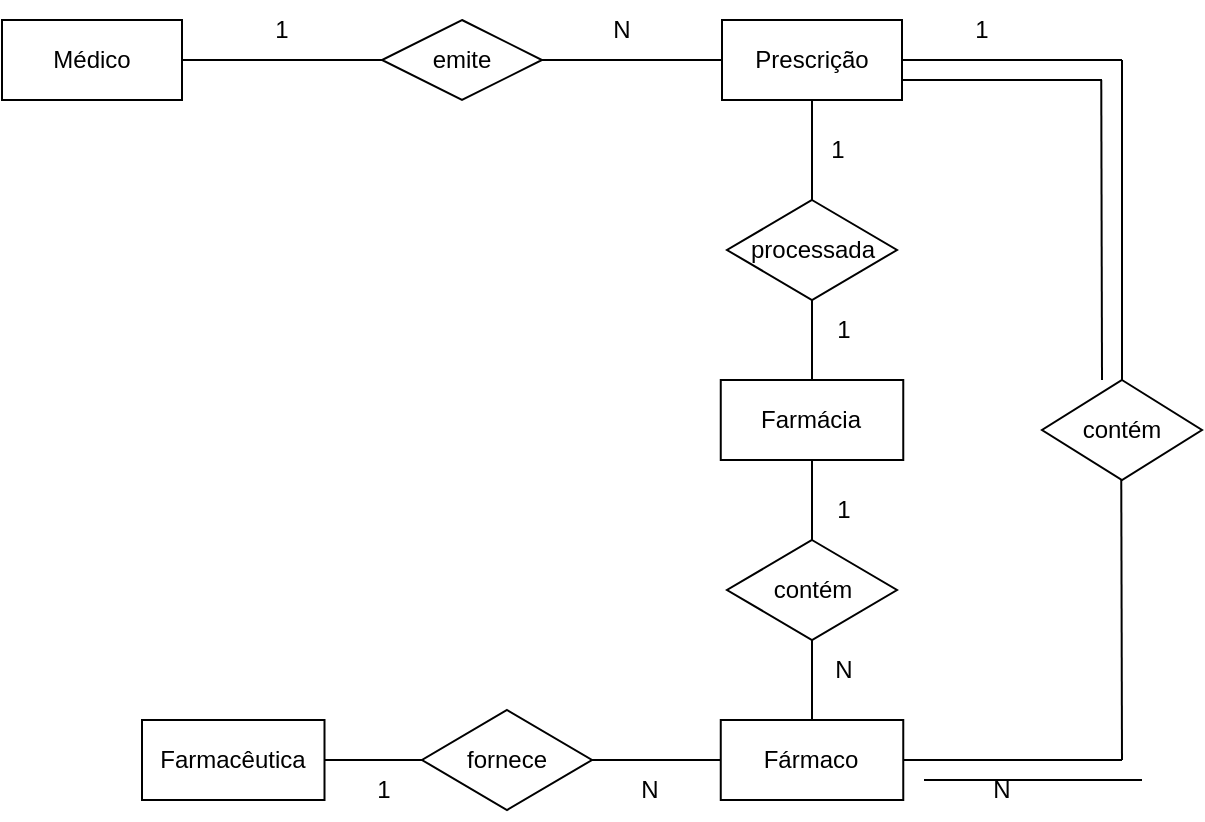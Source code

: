 <mxfile version="23.1.8" type="github">
  <diagram name="Página-1" id="PHuElCLsCubrlGrufjiO">
    <mxGraphModel dx="707" dy="483" grid="1" gridSize="10" guides="1" tooltips="1" connect="1" arrows="1" fold="1" page="1" pageScale="1" pageWidth="827" pageHeight="1169" math="0" shadow="0">
      <root>
        <mxCell id="0" />
        <mxCell id="1" parent="0" />
        <mxCell id="7weu3szG185yvTid6uPm-27" value="&lt;font style=&quot;font-size: 12px;&quot;&gt;fornece&lt;/font&gt;" style="rhombus;whiteSpace=wrap;html=1;" vertex="1" parent="1">
          <mxGeometry x="300" y="465" width="85" height="50" as="geometry" />
        </mxCell>
        <mxCell id="7weu3szG185yvTid6uPm-1" value="&lt;font style=&quot;font-size: 12px;&quot;&gt;Prescrição&lt;/font&gt;" style="rounded=0;whiteSpace=wrap;html=1;" vertex="1" parent="1">
          <mxGeometry x="450" y="120" width="90" height="40" as="geometry" />
        </mxCell>
        <mxCell id="7weu3szG185yvTid6uPm-2" value="&lt;font style=&quot;font-size: 12px;&quot;&gt;emite&lt;/font&gt;" style="rhombus;whiteSpace=wrap;html=1;" vertex="1" parent="1">
          <mxGeometry x="280" y="120" width="80" height="40" as="geometry" />
        </mxCell>
        <mxCell id="7weu3szG185yvTid6uPm-3" value="&lt;font style=&quot;font-size: 12px;&quot;&gt;Médico&lt;/font&gt;" style="rounded=0;whiteSpace=wrap;html=1;" vertex="1" parent="1">
          <mxGeometry x="90" y="120" width="90" height="40" as="geometry" />
        </mxCell>
        <mxCell id="7weu3szG185yvTid6uPm-4" value="" style="endArrow=none;html=1;rounded=0;exitX=1;exitY=0.5;exitDx=0;exitDy=0;" edge="1" parent="1" source="7weu3szG185yvTid6uPm-3">
          <mxGeometry width="50" height="50" relative="1" as="geometry">
            <mxPoint x="230" y="190" as="sourcePoint" />
            <mxPoint x="280" y="140" as="targetPoint" />
          </mxGeometry>
        </mxCell>
        <mxCell id="7weu3szG185yvTid6uPm-7" value="1" style="text;html=1;align=center;verticalAlign=middle;whiteSpace=wrap;rounded=0;" vertex="1" parent="1">
          <mxGeometry x="200" y="110" width="60" height="30" as="geometry" />
        </mxCell>
        <mxCell id="7weu3szG185yvTid6uPm-10" value="" style="endArrow=none;html=1;rounded=0;exitX=1;exitY=0.5;exitDx=0;exitDy=0;entryX=0;entryY=0.5;entryDx=0;entryDy=0;" edge="1" parent="1" source="7weu3szG185yvTid6uPm-2" target="7weu3szG185yvTid6uPm-1">
          <mxGeometry width="50" height="50" relative="1" as="geometry">
            <mxPoint x="370" y="170" as="sourcePoint" />
            <mxPoint x="420" y="120" as="targetPoint" />
          </mxGeometry>
        </mxCell>
        <mxCell id="7weu3szG185yvTid6uPm-11" value="N" style="text;html=1;align=center;verticalAlign=middle;whiteSpace=wrap;rounded=0;" vertex="1" parent="1">
          <mxGeometry x="370" y="110" width="60" height="30" as="geometry" />
        </mxCell>
        <mxCell id="7weu3szG185yvTid6uPm-13" value="Farmácia" style="rounded=0;whiteSpace=wrap;html=1;" vertex="1" parent="1">
          <mxGeometry x="449.38" y="300" width="91.25" height="40" as="geometry" />
        </mxCell>
        <mxCell id="7weu3szG185yvTid6uPm-14" value="&lt;font style=&quot;font-size: 12px;&quot;&gt;processada&lt;/font&gt;" style="rhombus;whiteSpace=wrap;html=1;" vertex="1" parent="1">
          <mxGeometry x="452.5" y="210" width="85" height="50" as="geometry" />
        </mxCell>
        <mxCell id="7weu3szG185yvTid6uPm-15" value="" style="endArrow=none;html=1;rounded=0;entryX=0.5;entryY=1;entryDx=0;entryDy=0;exitX=0.5;exitY=0;exitDx=0;exitDy=0;" edge="1" parent="1" source="7weu3szG185yvTid6uPm-14" target="7weu3szG185yvTid6uPm-1">
          <mxGeometry width="50" height="50" relative="1" as="geometry">
            <mxPoint x="467.5" y="220" as="sourcePoint" />
            <mxPoint x="517.5" y="170" as="targetPoint" />
          </mxGeometry>
        </mxCell>
        <mxCell id="7weu3szG185yvTid6uPm-16" value="" style="endArrow=none;html=1;rounded=0;entryX=0.5;entryY=1;entryDx=0;entryDy=0;exitX=0.5;exitY=0;exitDx=0;exitDy=0;" edge="1" parent="1" source="7weu3szG185yvTid6uPm-13" target="7weu3szG185yvTid6uPm-14">
          <mxGeometry width="50" height="50" relative="1" as="geometry">
            <mxPoint x="450" y="330" as="sourcePoint" />
            <mxPoint x="500" y="280" as="targetPoint" />
          </mxGeometry>
        </mxCell>
        <mxCell id="7weu3szG185yvTid6uPm-17" value="1" style="text;html=1;align=center;verticalAlign=middle;whiteSpace=wrap;rounded=0;" vertex="1" parent="1">
          <mxGeometry x="477.5" y="170" width="60" height="30" as="geometry" />
        </mxCell>
        <mxCell id="7weu3szG185yvTid6uPm-18" value="1" style="text;html=1;align=center;verticalAlign=middle;whiteSpace=wrap;rounded=0;" vertex="1" parent="1">
          <mxGeometry x="481.25" y="260" width="60" height="30" as="geometry" />
        </mxCell>
        <mxCell id="7weu3szG185yvTid6uPm-19" value="Fármaco" style="rounded=0;whiteSpace=wrap;html=1;" vertex="1" parent="1">
          <mxGeometry x="449.38" y="470" width="91.25" height="40" as="geometry" />
        </mxCell>
        <mxCell id="7weu3szG185yvTid6uPm-21" value="" style="endArrow=none;html=1;rounded=0;entryX=0.5;entryY=1;entryDx=0;entryDy=0;exitX=0.5;exitY=0;exitDx=0;exitDy=0;" edge="1" parent="1" source="7weu3szG185yvTid6uPm-22" target="7weu3szG185yvTid6uPm-13">
          <mxGeometry width="50" height="50" relative="1" as="geometry">
            <mxPoint x="466.88" y="400" as="sourcePoint" />
            <mxPoint x="516.88" y="350" as="targetPoint" />
          </mxGeometry>
        </mxCell>
        <mxCell id="7weu3szG185yvTid6uPm-22" value="&lt;font style=&quot;font-size: 12px;&quot;&gt;contém&lt;/font&gt;" style="rhombus;whiteSpace=wrap;html=1;" vertex="1" parent="1">
          <mxGeometry x="452.5" y="380" width="85" height="50" as="geometry" />
        </mxCell>
        <mxCell id="7weu3szG185yvTid6uPm-23" value="" style="endArrow=none;html=1;rounded=0;entryX=0.5;entryY=1;entryDx=0;entryDy=0;exitX=0.5;exitY=0;exitDx=0;exitDy=0;" edge="1" parent="1" source="7weu3szG185yvTid6uPm-19" target="7weu3szG185yvTid6uPm-22">
          <mxGeometry width="50" height="50" relative="1" as="geometry">
            <mxPoint x="453.13" y="470" as="sourcePoint" />
            <mxPoint x="490" y="440" as="targetPoint" />
          </mxGeometry>
        </mxCell>
        <mxCell id="7weu3szG185yvTid6uPm-24" value="1" style="text;html=1;align=center;verticalAlign=middle;whiteSpace=wrap;rounded=0;" vertex="1" parent="1">
          <mxGeometry x="480.63" y="350" width="60" height="30" as="geometry" />
        </mxCell>
        <mxCell id="7weu3szG185yvTid6uPm-25" value="N" style="text;html=1;align=center;verticalAlign=middle;whiteSpace=wrap;rounded=0;" vertex="1" parent="1">
          <mxGeometry x="481.25" y="430" width="60" height="30" as="geometry" />
        </mxCell>
        <mxCell id="7weu3szG185yvTid6uPm-26" value="Farmacêutica" style="rounded=0;whiteSpace=wrap;html=1;" vertex="1" parent="1">
          <mxGeometry x="160" y="470" width="91.25" height="40" as="geometry" />
        </mxCell>
        <mxCell id="7weu3szG185yvTid6uPm-31" value="" style="endArrow=none;html=1;rounded=0;exitX=1;exitY=0.5;exitDx=0;exitDy=0;entryX=0;entryY=0.5;entryDx=0;entryDy=0;" edge="1" parent="1" source="7weu3szG185yvTid6uPm-26" target="7weu3szG185yvTid6uPm-27">
          <mxGeometry width="50" height="50" relative="1" as="geometry">
            <mxPoint x="340" y="370" as="sourcePoint" />
            <mxPoint x="390" y="320" as="targetPoint" />
          </mxGeometry>
        </mxCell>
        <mxCell id="7weu3szG185yvTid6uPm-32" value="" style="endArrow=none;html=1;rounded=0;entryX=0;entryY=0.5;entryDx=0;entryDy=0;exitX=1;exitY=0.5;exitDx=0;exitDy=0;" edge="1" parent="1" source="7weu3szG185yvTid6uPm-27" target="7weu3szG185yvTid6uPm-19">
          <mxGeometry width="50" height="50" relative="1" as="geometry">
            <mxPoint x="389" y="490" as="sourcePoint" />
            <mxPoint x="438" y="489.63" as="targetPoint" />
          </mxGeometry>
        </mxCell>
        <mxCell id="7weu3szG185yvTid6uPm-33" value="1" style="text;html=1;align=center;verticalAlign=middle;whiteSpace=wrap;rounded=0;" vertex="1" parent="1">
          <mxGeometry x="251.25" y="490" width="60" height="30" as="geometry" />
        </mxCell>
        <mxCell id="7weu3szG185yvTid6uPm-34" value="N" style="text;html=1;align=center;verticalAlign=middle;whiteSpace=wrap;rounded=0;" vertex="1" parent="1">
          <mxGeometry x="384" y="490" width="60" height="30" as="geometry" />
        </mxCell>
        <mxCell id="7weu3szG185yvTid6uPm-36" value="" style="endArrow=none;html=1;rounded=0;exitX=1;exitY=0.5;exitDx=0;exitDy=0;" edge="1" parent="1" source="7weu3szG185yvTid6uPm-1">
          <mxGeometry width="50" height="50" relative="1" as="geometry">
            <mxPoint x="560" y="180" as="sourcePoint" />
            <mxPoint x="650" y="140" as="targetPoint" />
          </mxGeometry>
        </mxCell>
        <mxCell id="7weu3szG185yvTid6uPm-37" value="contém" style="rhombus;whiteSpace=wrap;html=1;" vertex="1" parent="1">
          <mxGeometry x="610" y="300" width="80" height="50" as="geometry" />
        </mxCell>
        <mxCell id="7weu3szG185yvTid6uPm-38" value="" style="endArrow=none;html=1;rounded=0;exitX=0.5;exitY=0;exitDx=0;exitDy=0;" edge="1" parent="1">
          <mxGeometry width="50" height="50" relative="1" as="geometry">
            <mxPoint x="650" y="300.0" as="sourcePoint" />
            <mxPoint x="650" y="140" as="targetPoint" />
          </mxGeometry>
        </mxCell>
        <mxCell id="7weu3szG185yvTid6uPm-39" value="" style="endArrow=none;html=1;rounded=0;" edge="1" parent="1">
          <mxGeometry width="50" height="50" relative="1" as="geometry">
            <mxPoint x="650" y="490" as="sourcePoint" />
            <mxPoint x="649.63" y="350" as="targetPoint" />
          </mxGeometry>
        </mxCell>
        <mxCell id="7weu3szG185yvTid6uPm-40" value="" style="endArrow=none;html=1;rounded=0;exitX=1;exitY=0.5;exitDx=0;exitDy=0;" edge="1" parent="1" source="7weu3szG185yvTid6uPm-19">
          <mxGeometry width="50" height="50" relative="1" as="geometry">
            <mxPoint x="550" y="490" as="sourcePoint" />
            <mxPoint x="650" y="490" as="targetPoint" />
          </mxGeometry>
        </mxCell>
        <mxCell id="7weu3szG185yvTid6uPm-41" value="1" style="text;html=1;align=center;verticalAlign=middle;whiteSpace=wrap;rounded=0;" vertex="1" parent="1">
          <mxGeometry x="550" y="110" width="60" height="30" as="geometry" />
        </mxCell>
        <mxCell id="7weu3szG185yvTid6uPm-43" value="N" style="text;html=1;align=center;verticalAlign=middle;whiteSpace=wrap;rounded=0;" vertex="1" parent="1">
          <mxGeometry x="560" y="490" width="60" height="30" as="geometry" />
        </mxCell>
        <mxCell id="7weu3szG185yvTid6uPm-45" value="" style="endArrow=none;html=1;rounded=0;exitX=1;exitY=0.5;exitDx=0;exitDy=0;" edge="1" parent="1">
          <mxGeometry width="50" height="50" relative="1" as="geometry">
            <mxPoint x="540" y="150" as="sourcePoint" />
            <mxPoint x="640" y="150" as="targetPoint" />
          </mxGeometry>
        </mxCell>
        <mxCell id="7weu3szG185yvTid6uPm-46" value="" style="endArrow=none;html=1;rounded=0;" edge="1" parent="1">
          <mxGeometry width="50" height="50" relative="1" as="geometry">
            <mxPoint x="640" y="300" as="sourcePoint" />
            <mxPoint x="639.63" y="150" as="targetPoint" />
          </mxGeometry>
        </mxCell>
        <mxCell id="7weu3szG185yvTid6uPm-47" value="" style="endArrow=none;html=1;rounded=0;exitX=1;exitY=0.5;exitDx=0;exitDy=0;" edge="1" parent="1">
          <mxGeometry width="50" height="50" relative="1" as="geometry">
            <mxPoint x="551" y="500" as="sourcePoint" />
            <mxPoint x="660" y="500" as="targetPoint" />
          </mxGeometry>
        </mxCell>
      </root>
    </mxGraphModel>
  </diagram>
</mxfile>
